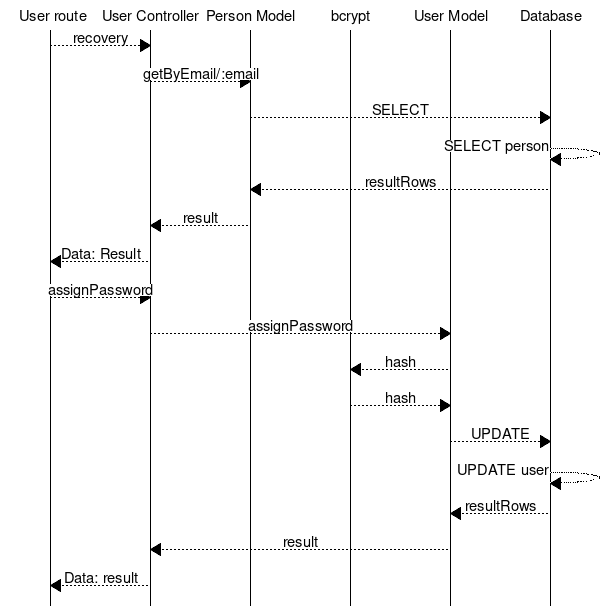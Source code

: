 msc{
  userRoute [label=" User route"],
  userController [label="User Controller"],
  personModel [label="Person Model"],
  bcrypt [label = "bcrypt"],
  userModel [label="User Model"],
  database [label="Database"];

  userRoute >> userController [label = "recovery"];
  userController >> personModel [label = "getByEmail/:email"];
  personModel >> database [ label = "SELECT"];
  database >> database [label = "SELECT person"];
  database >> personModel [label = "resultRows"];
  personModel >> userController [label = "result"];
  userController >> userRoute [label = "Data: Result"];
userRoute >> userController [label = "assignPassword"];
  userController >> userModel [label = "assignPassword"];
  userModel >> bcrypt [label = "hash"];
  bcrypt >> userModel [ label = "hash"];
  userModel >> database [label = "UPDATE"];
  database >> database [label = "UPDATE user"];
  database >> userModel [label = "resultRows"];
  userModel >> userController [label = "result"];
  userController >> userRoute [label = "Data: result"];


}